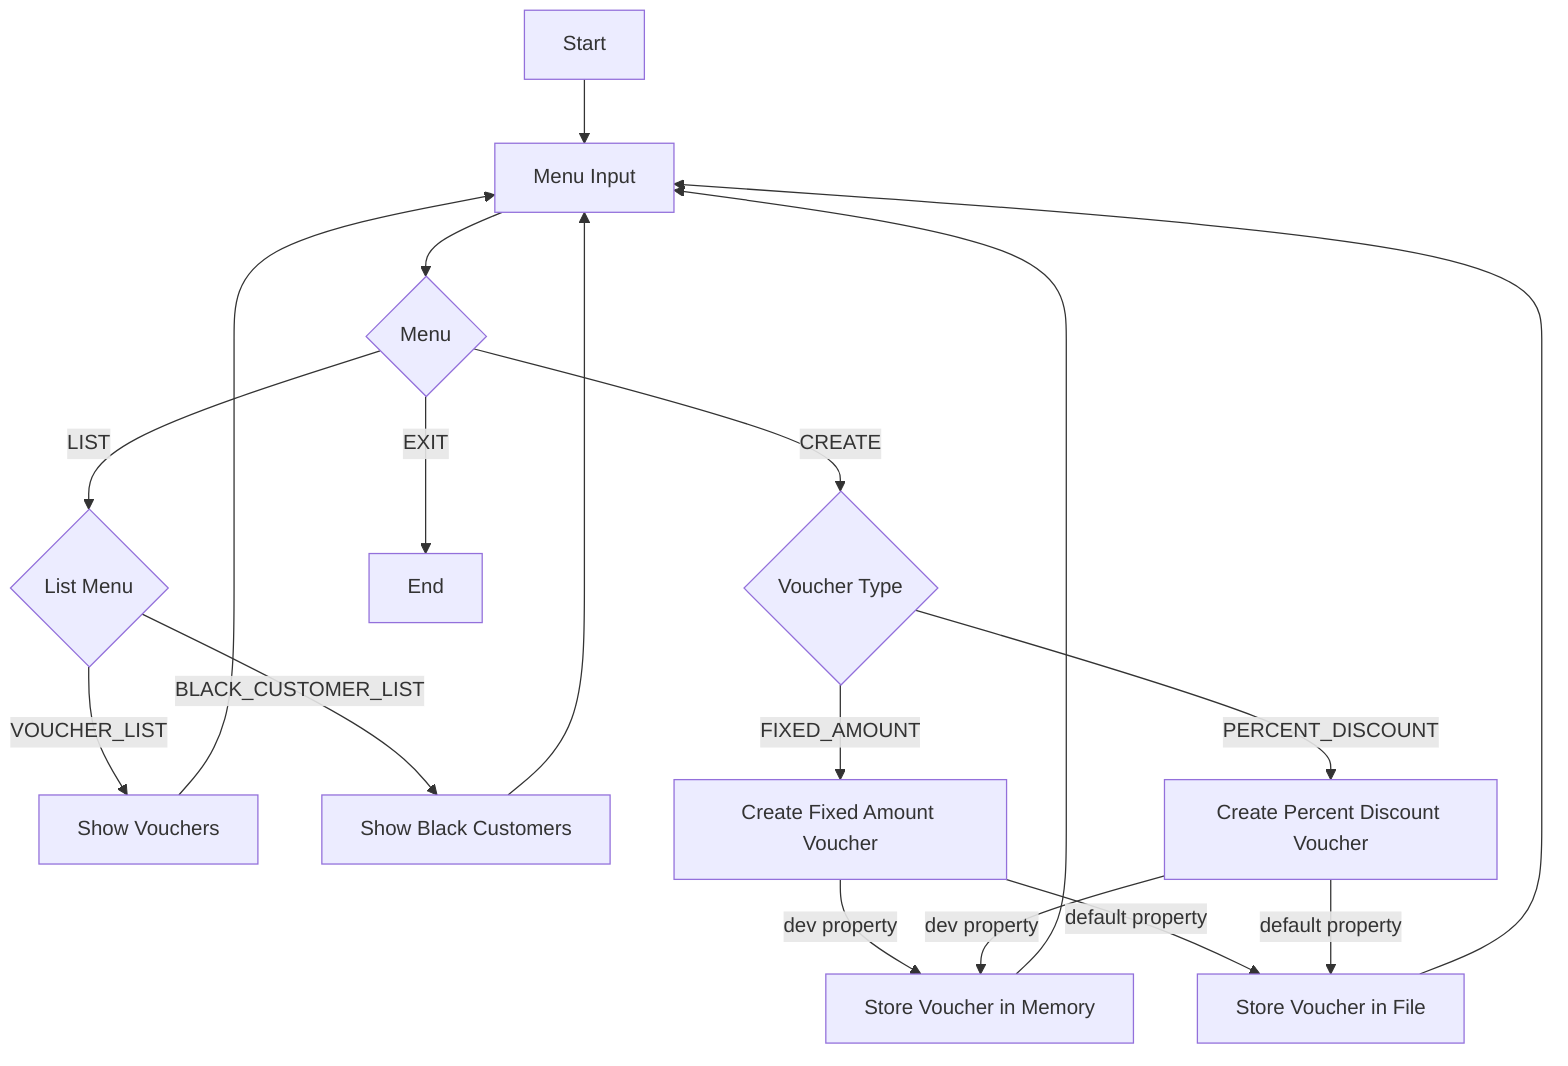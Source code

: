flowchart TD
    startnode[Start] --> menu[Menu Input] --> menuBranch{Menu}
    menuBranch -- CREATE --> createBranch{Voucher Type}
    menuBranch -- LIST --> listBranch{List Menu}
    listBranch -- VOUCHER_LIST --> showVoucher[Show Vouchers]
    listBranch -- BLACK_CUSTOMER_LIST --> showBlack[Show Black Customers]
    showVoucher --> menu
    showBlack --> menu
    createBranch -- FIXED_AMOUNT --> createFix[Create Fixed Amount Voucher]
    createBranch -- PERCENT_DISCOUNT --> createPercent[Create Percent Discount Voucher]
    createFix -- dev property --> mem[Store Voucher in Memory]
    createPercent -- dev property --> mem
    createFix -- default property --> file[Store Voucher in File]
    createPercent -- default property --> file
    menuBranch -- EXIT --> endnode[End]
    mem --> menu
    file --> menu